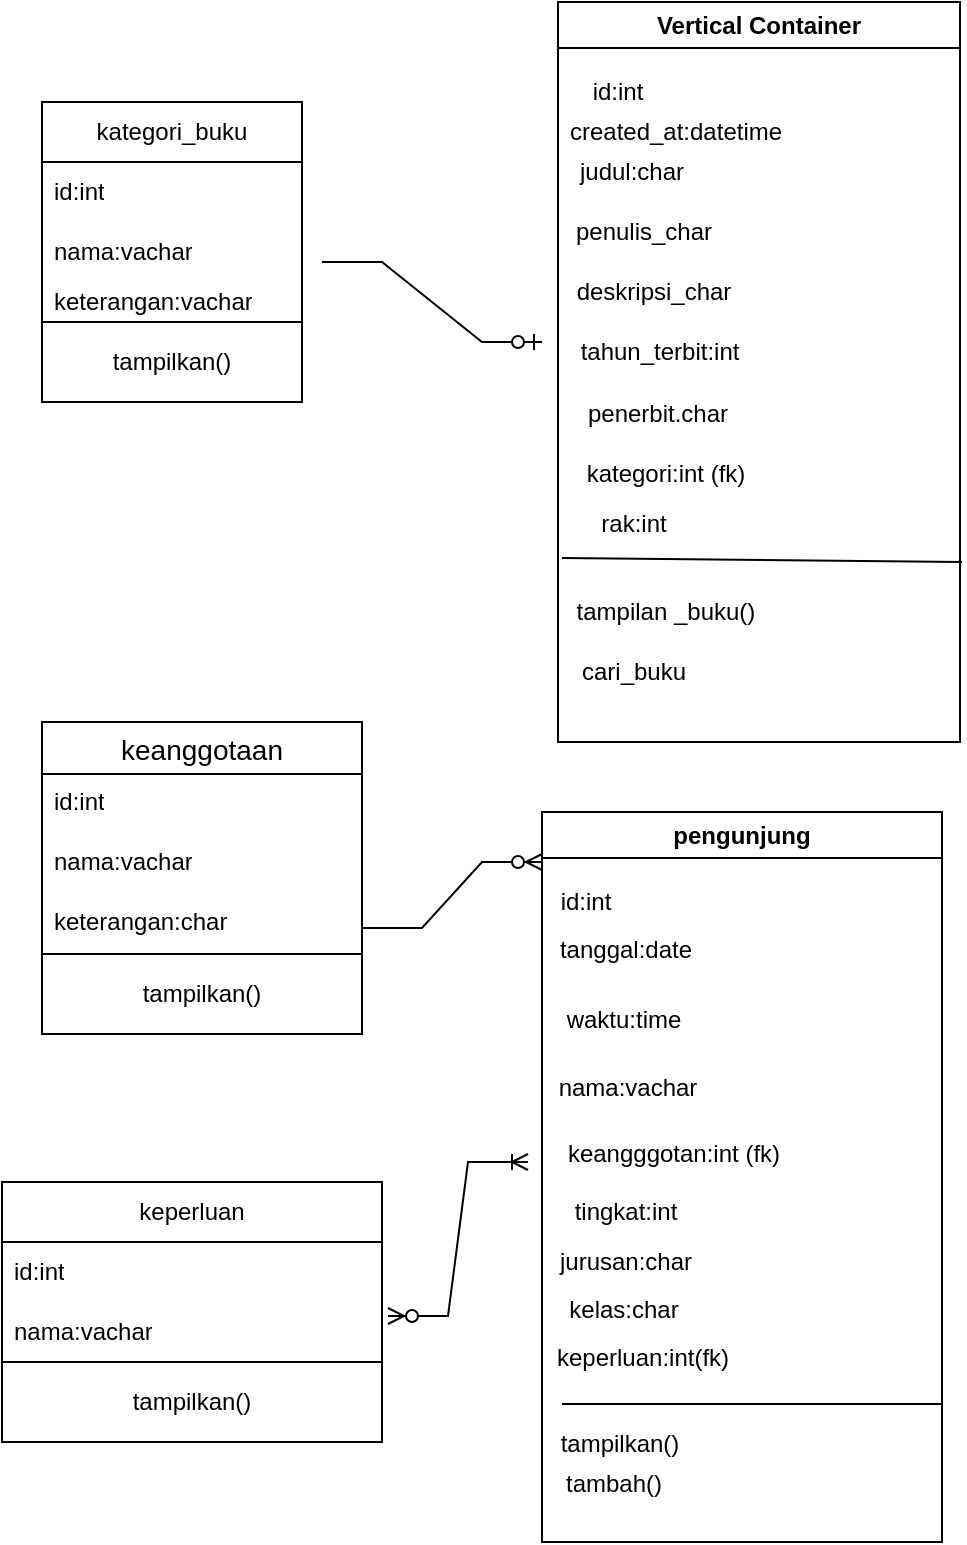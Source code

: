 <mxfile version="23.1.0" type="github">
  <diagram name="Page-1" id="5HpIvSp0xX69d-_RO2aN">
    <mxGraphModel dx="1031" dy="544" grid="1" gridSize="10" guides="1" tooltips="1" connect="1" arrows="1" fold="1" page="1" pageScale="1" pageWidth="827" pageHeight="1169" math="0" shadow="0">
      <root>
        <mxCell id="0" />
        <mxCell id="1" parent="0" />
        <mxCell id="W65dC9zplmv23g_s0wsy-12" value="kategori_buku" style="swimlane;fontStyle=0;childLayout=stackLayout;horizontal=1;startSize=30;horizontalStack=0;resizeParent=1;resizeParentMax=0;resizeLast=0;collapsible=1;marginBottom=0;whiteSpace=wrap;html=1;" vertex="1" parent="1">
          <mxGeometry x="50" y="80" width="130" height="110" as="geometry" />
        </mxCell>
        <mxCell id="W65dC9zplmv23g_s0wsy-13" value="id:int" style="text;strokeColor=none;fillColor=none;align=left;verticalAlign=middle;spacingLeft=4;spacingRight=4;overflow=hidden;points=[[0,0.5],[1,0.5]];portConstraint=eastwest;rotatable=0;whiteSpace=wrap;html=1;" vertex="1" parent="W65dC9zplmv23g_s0wsy-12">
          <mxGeometry y="30" width="130" height="30" as="geometry" />
        </mxCell>
        <mxCell id="W65dC9zplmv23g_s0wsy-14" value="nama:vachar" style="text;strokeColor=none;fillColor=none;align=left;verticalAlign=middle;spacingLeft=4;spacingRight=4;overflow=hidden;points=[[0,0.5],[1,0.5]];portConstraint=eastwest;rotatable=0;whiteSpace=wrap;html=1;" vertex="1" parent="W65dC9zplmv23g_s0wsy-12">
          <mxGeometry y="60" width="130" height="30" as="geometry" />
        </mxCell>
        <mxCell id="W65dC9zplmv23g_s0wsy-15" value="keterangan:vachar" style="text;strokeColor=none;fillColor=none;align=left;verticalAlign=middle;spacingLeft=4;spacingRight=4;overflow=hidden;points=[[0,0.5],[1,0.5]];portConstraint=eastwest;rotatable=0;whiteSpace=wrap;html=1;" vertex="1" parent="W65dC9zplmv23g_s0wsy-12">
          <mxGeometry y="90" width="130" height="20" as="geometry" />
        </mxCell>
        <mxCell id="W65dC9zplmv23g_s0wsy-39" value="Vertical Container" style="swimlane;whiteSpace=wrap;html=1;" vertex="1" parent="1">
          <mxGeometry x="308" y="30" width="201" height="370" as="geometry" />
        </mxCell>
        <mxCell id="W65dC9zplmv23g_s0wsy-41" value="id:int" style="text;html=1;strokeColor=none;fillColor=none;align=center;verticalAlign=middle;whiteSpace=wrap;rounded=0;" vertex="1" parent="W65dC9zplmv23g_s0wsy-39">
          <mxGeometry y="30" width="60" height="30" as="geometry" />
        </mxCell>
        <mxCell id="W65dC9zplmv23g_s0wsy-42" value="created_at:datetime" style="text;html=1;strokeColor=none;fillColor=none;align=center;verticalAlign=middle;whiteSpace=wrap;rounded=0;" vertex="1" parent="W65dC9zplmv23g_s0wsy-39">
          <mxGeometry x="29" y="50" width="60" height="30" as="geometry" />
        </mxCell>
        <mxCell id="W65dC9zplmv23g_s0wsy-43" value="judul:char" style="text;html=1;strokeColor=none;fillColor=none;align=center;verticalAlign=middle;whiteSpace=wrap;rounded=0;" vertex="1" parent="W65dC9zplmv23g_s0wsy-39">
          <mxGeometry x="7" y="70" width="60" height="30" as="geometry" />
        </mxCell>
        <mxCell id="W65dC9zplmv23g_s0wsy-45" value="penulis_char" style="text;html=1;strokeColor=none;fillColor=none;align=center;verticalAlign=middle;whiteSpace=wrap;rounded=0;" vertex="1" parent="W65dC9zplmv23g_s0wsy-39">
          <mxGeometry x="13" y="100" width="60" height="30" as="geometry" />
        </mxCell>
        <mxCell id="W65dC9zplmv23g_s0wsy-46" value="deskripsi_char" style="text;html=1;strokeColor=none;fillColor=none;align=center;verticalAlign=middle;whiteSpace=wrap;rounded=0;" vertex="1" parent="W65dC9zplmv23g_s0wsy-39">
          <mxGeometry x="18" y="130" width="60" height="30" as="geometry" />
        </mxCell>
        <mxCell id="W65dC9zplmv23g_s0wsy-47" value="tahun_terbit:int" style="text;html=1;strokeColor=none;fillColor=none;align=center;verticalAlign=middle;whiteSpace=wrap;rounded=0;" vertex="1" parent="W65dC9zplmv23g_s0wsy-39">
          <mxGeometry x="21" y="160" width="60" height="30" as="geometry" />
        </mxCell>
        <mxCell id="W65dC9zplmv23g_s0wsy-48" value="penerbit.char" style="text;html=1;strokeColor=none;fillColor=none;align=center;verticalAlign=middle;whiteSpace=wrap;rounded=0;" vertex="1" parent="W65dC9zplmv23g_s0wsy-39">
          <mxGeometry x="20" y="191" width="60" height="30" as="geometry" />
        </mxCell>
        <mxCell id="W65dC9zplmv23g_s0wsy-49" value="kategori:int (fk)" style="text;html=1;strokeColor=none;fillColor=none;align=center;verticalAlign=middle;whiteSpace=wrap;rounded=0;" vertex="1" parent="W65dC9zplmv23g_s0wsy-39">
          <mxGeometry x="1" y="221" width="106" height="30" as="geometry" />
        </mxCell>
        <mxCell id="W65dC9zplmv23g_s0wsy-50" value="rak:int" style="text;html=1;strokeColor=none;fillColor=none;align=center;verticalAlign=middle;whiteSpace=wrap;rounded=0;" vertex="1" parent="W65dC9zplmv23g_s0wsy-39">
          <mxGeometry x="8" y="246" width="60" height="30" as="geometry" />
        </mxCell>
        <mxCell id="W65dC9zplmv23g_s0wsy-53" value="tampilan _buku()" style="text;html=1;strokeColor=none;fillColor=none;align=center;verticalAlign=middle;whiteSpace=wrap;rounded=0;" vertex="1" parent="W65dC9zplmv23g_s0wsy-39">
          <mxGeometry x="-6" y="290" width="120" height="30" as="geometry" />
        </mxCell>
        <mxCell id="W65dC9zplmv23g_s0wsy-54" value="cari_buku" style="text;html=1;strokeColor=none;fillColor=none;align=center;verticalAlign=middle;whiteSpace=wrap;rounded=0;" vertex="1" parent="W65dC9zplmv23g_s0wsy-39">
          <mxGeometry x="8" y="320" width="60" height="30" as="geometry" />
        </mxCell>
        <mxCell id="W65dC9zplmv23g_s0wsy-52" value="" style="endArrow=none;html=1;rounded=0;" edge="1" parent="W65dC9zplmv23g_s0wsy-39">
          <mxGeometry width="50" height="50" relative="1" as="geometry">
            <mxPoint x="2" y="278" as="sourcePoint" />
            <mxPoint x="202" y="280" as="targetPoint" />
          </mxGeometry>
        </mxCell>
        <mxCell id="W65dC9zplmv23g_s0wsy-55" value="" style="edgeStyle=entityRelationEdgeStyle;fontSize=12;html=1;endArrow=ERzeroToOne;endFill=1;rounded=0;" edge="1" parent="1">
          <mxGeometry width="100" height="100" relative="1" as="geometry">
            <mxPoint x="190" y="160" as="sourcePoint" />
            <mxPoint x="300" y="200" as="targetPoint" />
            <Array as="points">
              <mxPoint x="200" y="160" />
              <mxPoint x="30" y="80" />
              <mxPoint x="310" y="200" />
              <mxPoint x="240" y="210" />
            </Array>
          </mxGeometry>
        </mxCell>
        <mxCell id="W65dC9zplmv23g_s0wsy-56" value="tampilkan()" style="whiteSpace=wrap;html=1;align=center;" vertex="1" parent="1">
          <mxGeometry x="50" y="190" width="130" height="40" as="geometry" />
        </mxCell>
        <mxCell id="W65dC9zplmv23g_s0wsy-70" value="keanggotaan" style="swimlane;fontStyle=0;childLayout=stackLayout;horizontal=1;startSize=26;horizontalStack=0;resizeParent=1;resizeParentMax=0;resizeLast=0;collapsible=1;marginBottom=0;align=center;fontSize=14;" vertex="1" parent="1">
          <mxGeometry x="50" y="390" width="160" height="116" as="geometry" />
        </mxCell>
        <mxCell id="W65dC9zplmv23g_s0wsy-71" value="id:int" style="text;strokeColor=none;fillColor=none;spacingLeft=4;spacingRight=4;overflow=hidden;rotatable=0;points=[[0,0.5],[1,0.5]];portConstraint=eastwest;fontSize=12;whiteSpace=wrap;html=1;" vertex="1" parent="W65dC9zplmv23g_s0wsy-70">
          <mxGeometry y="26" width="160" height="30" as="geometry" />
        </mxCell>
        <mxCell id="W65dC9zplmv23g_s0wsy-72" value="nama:vachar" style="text;strokeColor=none;fillColor=none;spacingLeft=4;spacingRight=4;overflow=hidden;rotatable=0;points=[[0,0.5],[1,0.5]];portConstraint=eastwest;fontSize=12;whiteSpace=wrap;html=1;" vertex="1" parent="W65dC9zplmv23g_s0wsy-70">
          <mxGeometry y="56" width="160" height="30" as="geometry" />
        </mxCell>
        <mxCell id="W65dC9zplmv23g_s0wsy-73" value="keterangan:char" style="text;strokeColor=none;fillColor=none;spacingLeft=4;spacingRight=4;overflow=hidden;rotatable=0;points=[[0,0.5],[1,0.5]];portConstraint=eastwest;fontSize=12;whiteSpace=wrap;html=1;" vertex="1" parent="W65dC9zplmv23g_s0wsy-70">
          <mxGeometry y="86" width="160" height="30" as="geometry" />
        </mxCell>
        <mxCell id="W65dC9zplmv23g_s0wsy-75" value="tampilkan()" style="whiteSpace=wrap;html=1;align=center;" vertex="1" parent="1">
          <mxGeometry x="50" y="506" width="160" height="40" as="geometry" />
        </mxCell>
        <mxCell id="W65dC9zplmv23g_s0wsy-82" value="pengunjung" style="swimlane;whiteSpace=wrap;html=1;" vertex="1" parent="1">
          <mxGeometry x="300" y="435" width="200" height="365" as="geometry" />
        </mxCell>
        <mxCell id="W65dC9zplmv23g_s0wsy-83" value="id:int" style="text;html=1;strokeColor=none;fillColor=none;align=center;verticalAlign=middle;whiteSpace=wrap;rounded=0;" vertex="1" parent="W65dC9zplmv23g_s0wsy-82">
          <mxGeometry x="-8" y="30" width="60" height="30" as="geometry" />
        </mxCell>
        <mxCell id="W65dC9zplmv23g_s0wsy-93" value="keperluan:int(fk)" style="text;html=1;strokeColor=none;fillColor=none;align=center;verticalAlign=middle;whiteSpace=wrap;rounded=0;" vertex="1" parent="W65dC9zplmv23g_s0wsy-82">
          <mxGeometry x="10" y="256" width="81" height="34" as="geometry" />
        </mxCell>
        <mxCell id="W65dC9zplmv23g_s0wsy-84" value="tanggal:date" style="text;html=1;strokeColor=none;fillColor=none;align=center;verticalAlign=middle;whiteSpace=wrap;rounded=0;" vertex="1" parent="1">
          <mxGeometry x="312" y="489" width="60" height="30" as="geometry" />
        </mxCell>
        <mxCell id="W65dC9zplmv23g_s0wsy-85" value="waktu:time" style="text;html=1;strokeColor=none;fillColor=none;align=center;verticalAlign=middle;whiteSpace=wrap;rounded=0;" vertex="1" parent="1">
          <mxGeometry x="311" y="524" width="60" height="30" as="geometry" />
        </mxCell>
        <mxCell id="W65dC9zplmv23g_s0wsy-86" value="nama:vachar" style="text;html=1;strokeColor=none;fillColor=none;align=center;verticalAlign=middle;whiteSpace=wrap;rounded=0;" vertex="1" parent="1">
          <mxGeometry x="313" y="558" width="60" height="30" as="geometry" />
        </mxCell>
        <mxCell id="W65dC9zplmv23g_s0wsy-87" value="keangggotan:int (fk)" style="text;html=1;strokeColor=none;fillColor=none;align=center;verticalAlign=middle;whiteSpace=wrap;rounded=0;" vertex="1" parent="1">
          <mxGeometry x="301" y="591" width="130" height="30" as="geometry" />
        </mxCell>
        <mxCell id="W65dC9zplmv23g_s0wsy-89" value="tingkat:int" style="text;html=1;strokeColor=none;fillColor=none;align=center;verticalAlign=middle;whiteSpace=wrap;rounded=0;" vertex="1" parent="1">
          <mxGeometry x="312" y="620" width="60" height="30" as="geometry" />
        </mxCell>
        <mxCell id="W65dC9zplmv23g_s0wsy-90" value="jurusan:char" style="text;html=1;strokeColor=none;fillColor=none;align=center;verticalAlign=middle;whiteSpace=wrap;rounded=0;" vertex="1" parent="1">
          <mxGeometry x="312" y="645" width="60" height="30" as="geometry" />
        </mxCell>
        <mxCell id="W65dC9zplmv23g_s0wsy-92" value="kelas:char" style="text;html=1;strokeColor=none;fillColor=none;align=center;verticalAlign=middle;whiteSpace=wrap;rounded=0;" vertex="1" parent="1">
          <mxGeometry x="311" y="669" width="60" height="30" as="geometry" />
        </mxCell>
        <mxCell id="W65dC9zplmv23g_s0wsy-94" value="" style="endArrow=none;html=1;rounded=0;" edge="1" parent="1">
          <mxGeometry width="50" height="50" relative="1" as="geometry">
            <mxPoint x="310" y="731" as="sourcePoint" />
            <mxPoint x="500" y="731" as="targetPoint" />
          </mxGeometry>
        </mxCell>
        <mxCell id="W65dC9zplmv23g_s0wsy-95" value="tampilkan()" style="text;html=1;strokeColor=none;fillColor=none;align=center;verticalAlign=middle;whiteSpace=wrap;rounded=0;" vertex="1" parent="1">
          <mxGeometry x="309" y="736" width="60" height="30" as="geometry" />
        </mxCell>
        <mxCell id="W65dC9zplmv23g_s0wsy-96" value="tambah()" style="text;html=1;strokeColor=none;fillColor=none;align=center;verticalAlign=middle;whiteSpace=wrap;rounded=0;" vertex="1" parent="1">
          <mxGeometry x="306" y="756" width="60" height="30" as="geometry" />
        </mxCell>
        <mxCell id="W65dC9zplmv23g_s0wsy-97" value="keperluan" style="swimlane;fontStyle=0;childLayout=stackLayout;horizontal=1;startSize=30;horizontalStack=0;resizeParent=1;resizeParentMax=0;resizeLast=0;collapsible=1;marginBottom=0;whiteSpace=wrap;html=1;" vertex="1" parent="1">
          <mxGeometry x="30" y="620" width="190" height="90" as="geometry" />
        </mxCell>
        <mxCell id="W65dC9zplmv23g_s0wsy-98" value="id:int" style="text;strokeColor=none;fillColor=none;align=left;verticalAlign=middle;spacingLeft=4;spacingRight=4;overflow=hidden;points=[[0,0.5],[1,0.5]];portConstraint=eastwest;rotatable=0;whiteSpace=wrap;html=1;" vertex="1" parent="W65dC9zplmv23g_s0wsy-97">
          <mxGeometry y="30" width="190" height="30" as="geometry" />
        </mxCell>
        <mxCell id="W65dC9zplmv23g_s0wsy-99" value="nama:vachar" style="text;strokeColor=none;fillColor=none;align=left;verticalAlign=middle;spacingLeft=4;spacingRight=4;overflow=hidden;points=[[0,0.5],[1,0.5]];portConstraint=eastwest;rotatable=0;whiteSpace=wrap;html=1;" vertex="1" parent="W65dC9zplmv23g_s0wsy-97">
          <mxGeometry y="60" width="190" height="30" as="geometry" />
        </mxCell>
        <mxCell id="W65dC9zplmv23g_s0wsy-109" value="" style="edgeStyle=entityRelationEdgeStyle;fontSize=12;html=1;endArrow=ERzeroToMany;endFill=1;rounded=0;" edge="1" parent="1">
          <mxGeometry width="100" height="100" relative="1" as="geometry">
            <mxPoint x="210" y="493" as="sourcePoint" />
            <mxPoint x="300" y="460" as="targetPoint" />
            <Array as="points">
              <mxPoint x="300" y="480" />
            </Array>
          </mxGeometry>
        </mxCell>
        <mxCell id="W65dC9zplmv23g_s0wsy-110" value="" style="edgeStyle=entityRelationEdgeStyle;fontSize=12;html=1;endArrow=ERoneToMany;startArrow=ERzeroToMany;rounded=0;" edge="1" parent="1">
          <mxGeometry width="100" height="100" relative="1" as="geometry">
            <mxPoint x="223" y="687" as="sourcePoint" />
            <mxPoint x="293" y="610" as="targetPoint" />
          </mxGeometry>
        </mxCell>
        <mxCell id="W65dC9zplmv23g_s0wsy-111" value="tampilkan()" style="whiteSpace=wrap;html=1;align=center;" vertex="1" parent="1">
          <mxGeometry x="30" y="710" width="190" height="40" as="geometry" />
        </mxCell>
      </root>
    </mxGraphModel>
  </diagram>
</mxfile>
